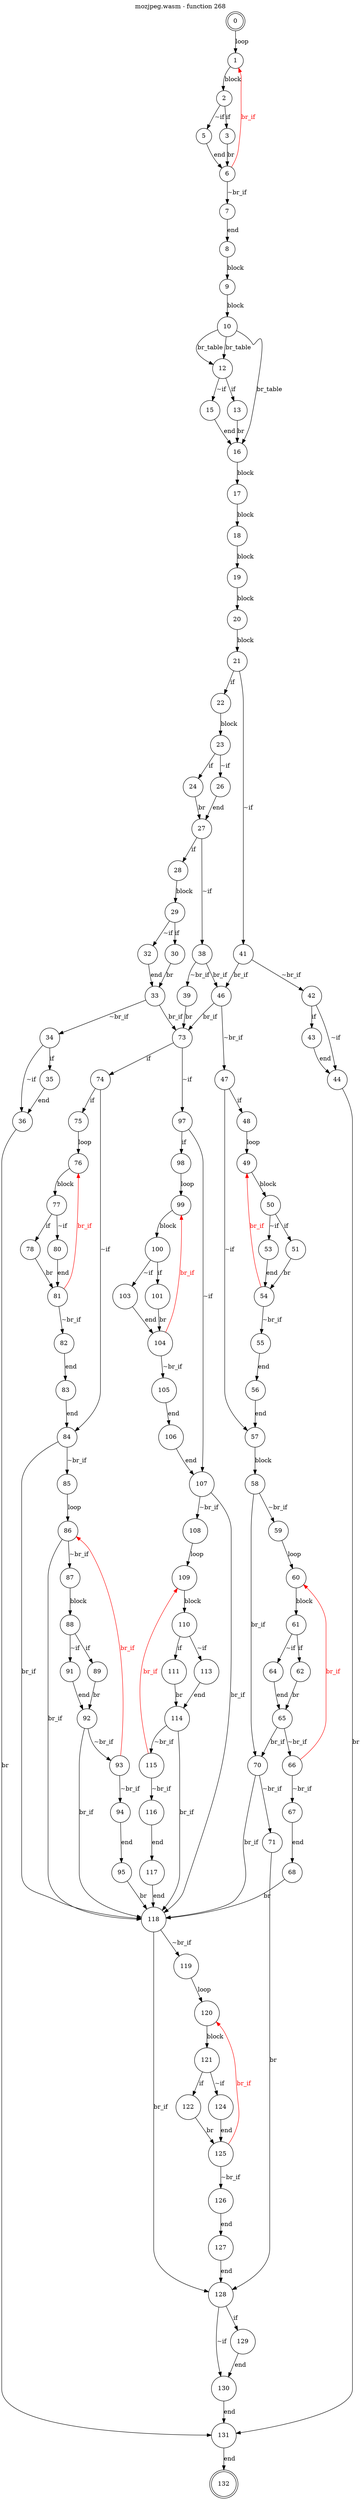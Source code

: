 digraph finite_state_machine {
    label = "mozjpeg.wasm - function 268"
    labelloc =  t
    labelfontsize = 16
    labelfontcolor = black
    labelfontname = "Helvetica"
    node [shape = doublecircle]; 0 132;
    node [shape = circle];
    0 -> 1[label="loop"];
    1 -> 2[label="block"];
    2 -> 3[label="if"];
    2 -> 5[label="~if"];
    3 -> 6[label="br"];
    5 -> 6[label="end"];
    6 -> 7[label="~br_if"];
    6 -> 1[color="red" fontcolor="red" label="br_if"];
    7 -> 8[label="end"];
    8 -> 9[label="block"];
    9 -> 10[label="block"];
    10 -> 12[label="br_table"];
    10 -> 16[label="br_table"];
    10 -> 12[label="br_table"];
    12 -> 13[label="if"];
    12 -> 15[label="~if"];
    13 -> 16[label="br"];
    15 -> 16[label="end"];
    16 -> 17[label="block"];
    17 -> 18[label="block"];
    18 -> 19[label="block"];
    19 -> 20[label="block"];
    20 -> 21[label="block"];
    21 -> 22[label="if"];
    21 -> 41[label="~if"];
    22 -> 23[label="block"];
    23 -> 24[label="if"];
    23 -> 26[label="~if"];
    24 -> 27[label="br"];
    26 -> 27[label="end"];
    27 -> 28[label="if"];
    27 -> 38[label="~if"];
    28 -> 29[label="block"];
    29 -> 30[label="if"];
    29 -> 32[label="~if"];
    30 -> 33[label="br"];
    32 -> 33[label="end"];
    33 -> 34[label="~br_if"];
    33 -> 73[label="br_if"];
    34 -> 35[label="if"];
    34 -> 36[label="~if"];
    35 -> 36[label="end"];
    36 -> 131[label="br"];
    38 -> 39[label="~br_if"];
    38 -> 46[label="br_if"];
    39 -> 73[label="br"];
    41 -> 42[label="~br_if"];
    41 -> 46[label="br_if"];
    42 -> 43[label="if"];
    42 -> 44[label="~if"];
    43 -> 44[label="end"];
    44 -> 131[label="br"];
    46 -> 47[label="~br_if"];
    46 -> 73[label="br_if"];
    47 -> 48[label="if"];
    47 -> 57[label="~if"];
    48 -> 49[label="loop"];
    49 -> 50[label="block"];
    50 -> 51[label="if"];
    50 -> 53[label="~if"];
    51 -> 54[label="br"];
    53 -> 54[label="end"];
    54 -> 55[label="~br_if"];
    54 -> 49[color="red" fontcolor="red" label="br_if"];
    55 -> 56[label="end"];
    56 -> 57[label="end"];
    57 -> 58[label="block"];
    58 -> 59[label="~br_if"];
    58 -> 70[label="br_if"];
    59 -> 60[label="loop"];
    60 -> 61[label="block"];
    61 -> 62[label="if"];
    61 -> 64[label="~if"];
    62 -> 65[label="br"];
    64 -> 65[label="end"];
    65 -> 66[label="~br_if"];
    65 -> 70[label="br_if"];
    66 -> 67[label="~br_if"];
    66 -> 60[color="red" fontcolor="red" label="br_if"];
    67 -> 68[label="end"];
    68 -> 118[label="br"];
    70 -> 71[label="~br_if"];
    70 -> 118[label="br_if"];
    71 -> 128[label="br"];
    73 -> 74[label="if"];
    73 -> 97[label="~if"];
    74 -> 75[label="if"];
    74 -> 84[label="~if"];
    75 -> 76[label="loop"];
    76 -> 77[label="block"];
    77 -> 78[label="if"];
    77 -> 80[label="~if"];
    78 -> 81[label="br"];
    80 -> 81[label="end"];
    81 -> 82[label="~br_if"];
    81 -> 76[color="red" fontcolor="red" label="br_if"];
    82 -> 83[label="end"];
    83 -> 84[label="end"];
    84 -> 85[label="~br_if"];
    84 -> 118[label="br_if"];
    85 -> 86[label="loop"];
    86 -> 87[label="~br_if"];
    86 -> 118[label="br_if"];
    87 -> 88[label="block"];
    88 -> 89[label="if"];
    88 -> 91[label="~if"];
    89 -> 92[label="br"];
    91 -> 92[label="end"];
    92 -> 93[label="~br_if"];
    92 -> 118[label="br_if"];
    93 -> 94[label="~br_if"];
    93 -> 86[color="red" fontcolor="red" label="br_if"];
    94 -> 95[label="end"];
    95 -> 118[label="br"];
    97 -> 98[label="if"];
    97 -> 107[label="~if"];
    98 -> 99[label="loop"];
    99 -> 100[label="block"];
    100 -> 101[label="if"];
    100 -> 103[label="~if"];
    101 -> 104[label="br"];
    103 -> 104[label="end"];
    104 -> 105[label="~br_if"];
    104 -> 99[color="red" fontcolor="red" label="br_if"];
    105 -> 106[label="end"];
    106 -> 107[label="end"];
    107 -> 108[label="~br_if"];
    107 -> 118[label="br_if"];
    108 -> 109[label="loop"];
    109 -> 110[label="block"];
    110 -> 111[label="if"];
    110 -> 113[label="~if"];
    111 -> 114[label="br"];
    113 -> 114[label="end"];
    114 -> 115[label="~br_if"];
    114 -> 118[label="br_if"];
    115 -> 116[label="~br_if"];
    115 -> 109[color="red" fontcolor="red" label="br_if"];
    116 -> 117[label="end"];
    117 -> 118[label="end"];
    118 -> 119[label="~br_if"];
    118 -> 128[label="br_if"];
    119 -> 120[label="loop"];
    120 -> 121[label="block"];
    121 -> 122[label="if"];
    121 -> 124[label="~if"];
    122 -> 125[label="br"];
    124 -> 125[label="end"];
    125 -> 126[label="~br_if"];
    125 -> 120[color="red" fontcolor="red" label="br_if"];
    126 -> 127[label="end"];
    127 -> 128[label="end"];
    128 -> 129[label="if"];
    128 -> 130[label="~if"];
    129 -> 130[label="end"];
    130 -> 131[label="end"];
    131 -> 132[label="end"];
}
